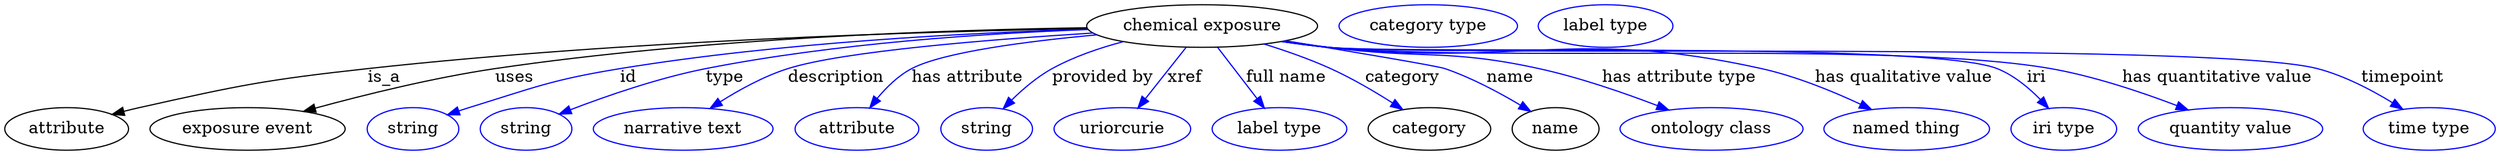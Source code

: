 digraph {
	graph [bb="0,0,2089.2,123"];
	node [label="\N"];
	"chemical exposure"	[height=0.5,
		label="chemical exposure",
		pos="1003,105",
		width=2.69];
	attribute	[height=0.5,
		pos="51.995,18",
		width=1.4443];
	"chemical exposure" -> attribute	[label=is_a,
		lp="322,61.5",
		pos="e,90.239,30.314 906.87,102.72 772.49,100.12 521.02,92.307 308,69 220.62,59.44 198.78,55.158 113,36 108.83,35.07 104.53,34.031 100.22,\
32.938"];
	"exposure event"	[height=0.5,
		pos="204,18",
		width=2.2748];
	"chemical exposure" -> "exposure event"	[label=uses,
		lp="432.5,61.5",
		pos="e,251.53,32.693 906.39,103.32 789.63,101.33 587.46,94.141 416,69 363,61.229 303.75,46.751 261.39,35.366"];
	id	[color=blue,
		height=0.5,
		label=string,
		pos="342,18",
		width=1.0652];
	"chemical exposure" -> id	[color=blue,
		label=id,
		lp="523,61.5",
		pos="e,371.38,29.714 907.2,102.32 808.55,99.375 650.64,91.275 516,69 468.72,61.179 416.05,44.941 381.17,33.085",
		style=solid];
	type	[color=blue,
		height=0.5,
		label=string,
		pos="437,18",
		width=1.0652];
	"chemical exposure" -> type	[color=blue,
		label=type,
		lp="604,61.5",
		pos="e,464.82,30.512 907.37,102.05 822.7,98.88 696.12,90.592 588,69 548.34,61.081 504.64,45.86 474.5,34.283",
		style=solid];
	description	[color=blue,
		height=0.5,
		label="narrative text",
		pos="569,18",
		width=2.0943];
	"chemical exposure" -> description	[color=blue,
		label=description,
		lp="696.5,61.5",
		pos="e,591.38,35.41 911.44,99.104 824.97,93.698 701.89,83.757 656,69 636.12,62.611 615.8,51.251 599.79,40.971",
		style=solid];
	"has attribute"	[color=blue,
		height=0.5,
		label=attribute,
		pos="714,18",
		width=1.4443];
	"chemical exposure" -> "has attribute"	[color=blue,
		label="has attribute",
		lp="806,61.5",
		pos="e,724.46,35.753 914.38,97.641 855.92,92.249 785.42,83.104 759,69 747.84,63.046 738.07,53.184 730.51,43.784",
		style=solid];
	"provided by"	[color=blue,
		height=0.5,
		label=string,
		pos="822,18",
		width=1.0652];
	"chemical exposure" -> "provided by"	[color=blue,
		label="provided by",
		lp="919.5,61.5",
		pos="e,835.9,35.117 936.96,91.826 916.93,86.533 895.38,79.149 877,69 864.52,62.111 852.56,51.857 843.01,42.425",
		style=solid];
	xref	[color=blue,
		height=0.5,
		label=uriorcurie,
		pos="936,18",
		width=1.5887];
	"chemical exposure" -> xref	[color=blue,
		label=xref,
		lp="988.5,61.5",
		pos="e,949.08,35.597 989.44,86.799 979.68,74.426 966.39,57.555 955.49,43.738",
		style=solid];
	"full name"	[color=blue,
		height=0.5,
		label="label type",
		pos="1068,18",
		width=1.5707];
	"chemical exposure" -> "full name"	[color=blue,
		label="full name",
		lp="1073.5,61.5",
		pos="e,1055.3,35.597 1016.1,86.799 1025.6,74.426 1038.5,57.555 1049.1,43.738",
		style=solid];
	category	[height=0.5,
		pos="1194,18",
		width=1.4263];
	"chemical exposure" -> category	[color=blue,
		label=category,
		lp="1171.5,61.5",
		pos="e,1171.9,34.247 1055,89.789 1073.1,84.164 1093.2,77.095 1111,69 1129,60.774 1148.1,49.524 1163.3,39.778",
		style=solid];
	name	[height=0.5,
		pos="1300,18",
		width=1.011];
	"chemical exposure" -> name	[color=blue,
		label=name,
		lp="1262,61.5",
		pos="e,1279.1,32.786 1073.2,92.511 1129.6,83.184 1200.5,71.226 1207,69 1229.3,61.326 1252.6,48.746 1270.4,38.125",
		style=solid];
	"has attribute type"	[color=blue,
		height=0.5,
		label="ontology class",
		pos="1431,18",
		width=2.1304];
	"chemical exposure" -> "has attribute type"	[color=blue,
		label="has attribute type",
		lp="1404,61.5",
		pos="e,1395,34.014 1072.2,92.314 1084.4,90.414 1097.1,88.561 1109,87 1187.4,76.735 1208.8,86.001 1286,69 1320.1,61.497 1357.3,48.573 \
1385.4,37.745",
		style=solid];
	"has qualitative value"	[color=blue,
		height=0.5,
		label="named thing",
		pos="1595,18",
		width=1.9318];
	"chemical exposure" -> "has qualitative value"	[color=blue,
		label="has qualitative value",
		lp="1592.5,61.5",
		pos="e,1565.3,34.495 1070.4,92.051 1083.2,90.109 1096.5,88.309 1109,87 1270.1,70.15 1314.9,104.22 1473,69 1501.9,62.57 1532.7,49.895 \
1556.1,38.916",
		style=solid];
	iri	[color=blue,
		height=0.5,
		label="iri type",
		pos="1727,18",
		width=1.2277];
	"chemical exposure" -> iri	[color=blue,
		label=iri,
		lp="1704,61.5",
		pos="e,1714.2,35.335 1069.8,91.96 1082.8,90.001 1096.3,88.218 1109,87 1171.2,81.041 1613,92.199 1671,69 1684.9,63.446 1697.6,52.826 1707.3,\
42.796",
		style=solid];
	"has quantitative value"	[color=blue,
		height=0.5,
		label="quantity value",
		pos="1867,18",
		width=2.1484];
	"chemical exposure" -> "has quantitative value"	[color=blue,
		label="has quantitative value",
		lp="1856,61.5",
		pos="e,1831.4,34.035 1069.8,91.935 1082.8,89.979 1096.3,88.203 1109,87 1243.3,74.289 1583.1,92.456 1716,69 1752.5,62.553 1792.3,49.107 \
1821.8,37.781",
		style=solid];
	timepoint	[color=blue,
		height=0.5,
		label="time type",
		pos="2034,18",
		width=1.5346];
	"chemical exposure" -> timepoint	[color=blue,
		label=timepoint,
		lp="2012,61.5",
		pos="e,2011.7,34.743 1069.5,91.896 1082.6,89.93 1096.2,88.16 1109,87 1201,78.668 1850.6,92.319 1940,69 1962.4,63.158 1985.4,51.074 2003,\
40.249",
		style=solid];
	"named thing_category"	[color=blue,
		height=0.5,
		label="category type",
		pos="1193,105",
		width=2.0762];
	attribute_name	[color=blue,
		height=0.5,
		label="label type",
		pos="1342,105",
		width=1.5707];
}
